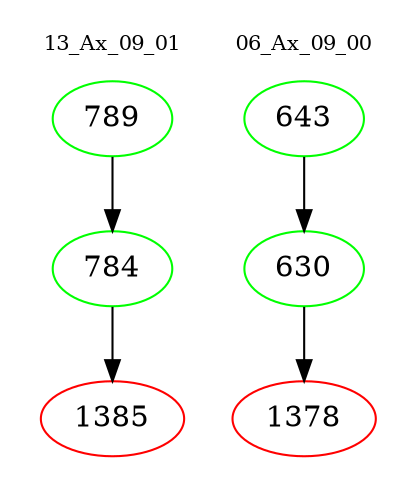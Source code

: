 digraph{
subgraph cluster_0 {
color = white
label = "13_Ax_09_01";
fontsize=10;
T0_789 [label="789", color="green"]
T0_789 -> T0_784 [color="black"]
T0_784 [label="784", color="green"]
T0_784 -> T0_1385 [color="black"]
T0_1385 [label="1385", color="red"]
}
subgraph cluster_1 {
color = white
label = "06_Ax_09_00";
fontsize=10;
T1_643 [label="643", color="green"]
T1_643 -> T1_630 [color="black"]
T1_630 [label="630", color="green"]
T1_630 -> T1_1378 [color="black"]
T1_1378 [label="1378", color="red"]
}
}
